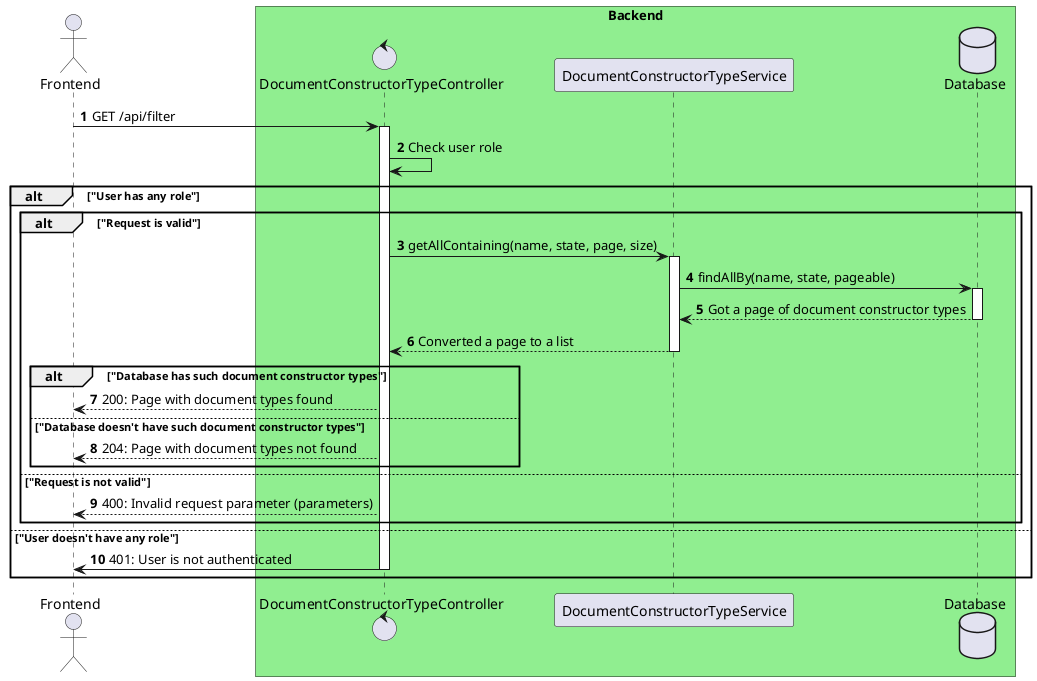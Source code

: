 @startuml

actor "Frontend" as front

box "Backend" #Lightgreen
control "DocumentConstructorTypeController" as controller
participant "DocumentConstructorTypeService" as service
database "Database" as db
end box

autonumber

front -> controller++: GET /api/filter
controller -> controller: Check user role
alt "User has any role"
        alt "Request is valid"
        controller -> service++: getAllContaining(name, state, page, size)
        service -> db++: findAllBy(name, state, pageable)
        db --> service--: Got a page of document constructor types
        service --> controller--: Converted a page to a list
            alt "Database has such document constructor types"
                controller --> front: 200: Page with document types found
            else "Database doesn't have such document constructor types"
                controller --> front: 204: Page with document types not found
            end
        else "Request is not valid"
            controller --> front: 400: Invalid request parameter (parameters)
        end
else "User doesn't have any role"
    controller -> front--: 401: User is not authenticated
end

@enduml
